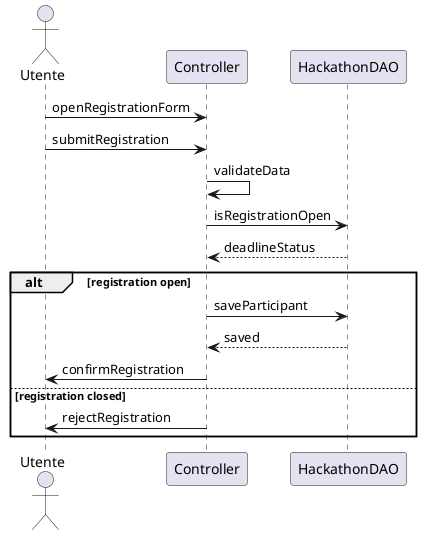 @startuml
actor Utente
participant Controller
participant HackathonDAO

Utente -> Controller: openRegistrationForm
Utente -> Controller: submitRegistration
Controller -> Controller: validateData
Controller -> HackathonDAO: isRegistrationOpen
HackathonDAO --> Controller: deadlineStatus
alt registration open
    Controller -> HackathonDAO: saveParticipant
    HackathonDAO --> Controller: saved
    Controller -> Utente: confirmRegistration
else registration closed
    Controller -> Utente: rejectRegistration
end
@enduml
